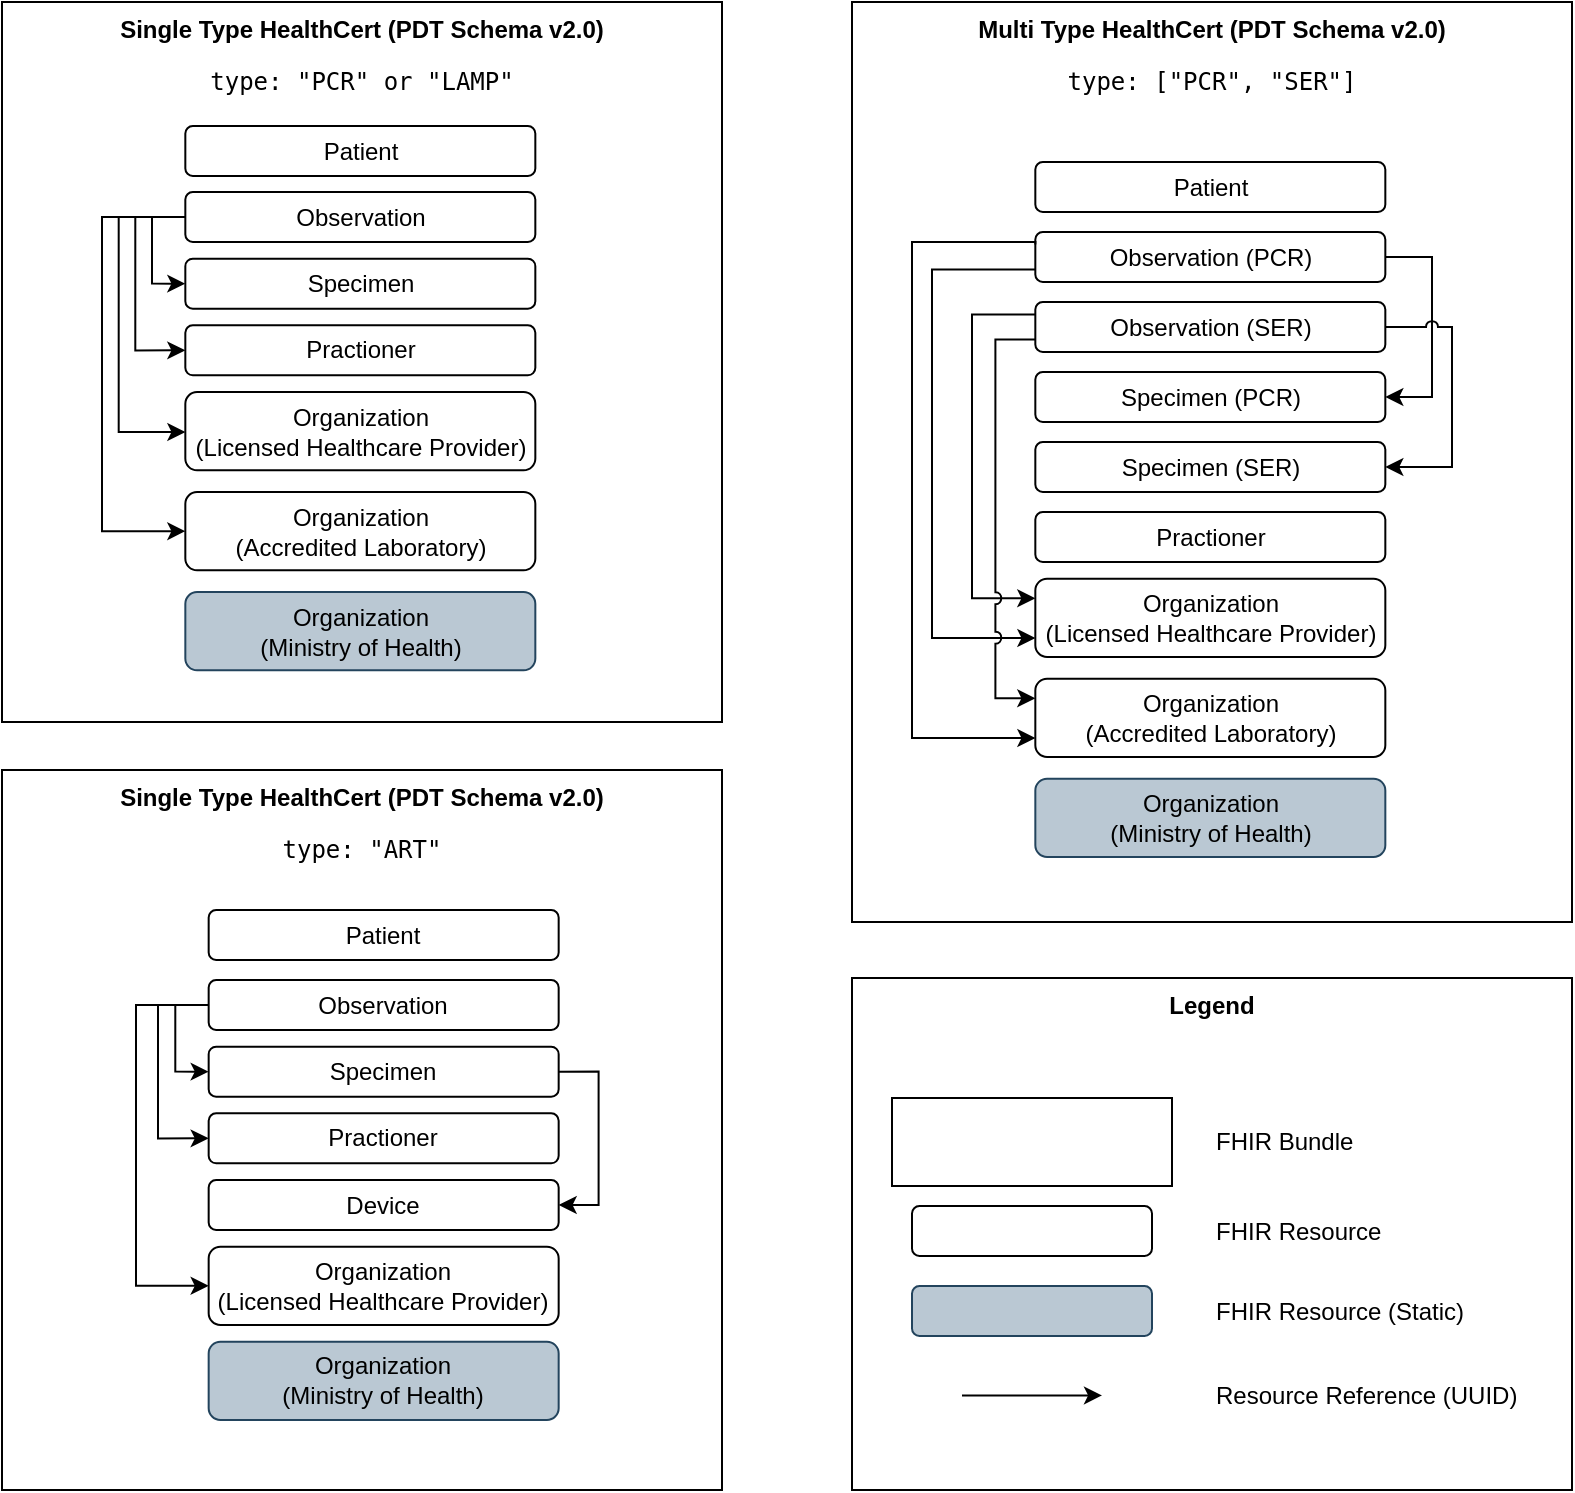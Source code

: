 <mxfile version="17.0.0" type="device"><diagram id="4oOhh-4eVWMmwoPBddIr" name="Page-1"><mxGraphModel dx="2066" dy="1041" grid="1" gridSize="10" guides="1" tooltips="1" connect="1" arrows="1" fold="1" page="1" pageScale="1" pageWidth="1169" pageHeight="827" math="0" shadow="0"><root><mxCell id="0"/><mxCell id="1" parent="0"/><mxCell id="uJOzEz5rnSOGz5EUN9Yr-84" value="" style="group;fillColor=#bac8d3;strokeColor=#23445d;" parent="1" vertex="1" connectable="0"><mxGeometry x="617" y="42" width="360" height="460" as="geometry"/></mxCell><mxCell id="uJOzEz5rnSOGz5EUN9Yr-46" value="Multi Type HealthCert (PDT Schema v2.0)&lt;br&gt;&lt;pre&gt;&lt;span style=&quot;font-weight: normal&quot;&gt;type: [&quot;PCR&quot;, &quot;SER&quot;]&lt;/span&gt;&lt;/pre&gt;" style="rounded=0;whiteSpace=wrap;html=1;verticalAlign=top;fontStyle=1" parent="uJOzEz5rnSOGz5EUN9Yr-84" vertex="1"><mxGeometry width="360" height="460" as="geometry"/></mxCell><mxCell id="uJOzEz5rnSOGz5EUN9Yr-47" value="Observation (PCR)" style="rounded=1;whiteSpace=wrap;html=1;verticalAlign=middle;" parent="uJOzEz5rnSOGz5EUN9Yr-84" vertex="1"><mxGeometry x="91.666" y="115" width="174.998" height="25" as="geometry"/></mxCell><mxCell id="uJOzEz5rnSOGz5EUN9Yr-48" value="Specimen (PCR)" style="rounded=1;whiteSpace=wrap;html=1;verticalAlign=middle;" parent="uJOzEz5rnSOGz5EUN9Yr-84" vertex="1"><mxGeometry x="91.666" y="185.003" width="174.998" height="25" as="geometry"/></mxCell><mxCell id="uJOzEz5rnSOGz5EUN9Yr-66" style="edgeStyle=orthogonalEdgeStyle;rounded=0;orthogonalLoop=1;jettySize=auto;html=1;exitX=1;exitY=0.5;exitDx=0;exitDy=0;entryX=1;entryY=0.5;entryDx=0;entryDy=0;" parent="uJOzEz5rnSOGz5EUN9Yr-84" source="uJOzEz5rnSOGz5EUN9Yr-47" target="uJOzEz5rnSOGz5EUN9Yr-48" edge="1"><mxGeometry as="geometry"><Array as="points"><mxPoint x="290" y="128"/><mxPoint x="290" y="198"/></Array></mxGeometry></mxCell><mxCell id="uJOzEz5rnSOGz5EUN9Yr-50" value="Practioner" style="rounded=1;whiteSpace=wrap;html=1;verticalAlign=middle;" parent="uJOzEz5rnSOGz5EUN9Yr-84" vertex="1"><mxGeometry x="91.666" y="255.007" width="174.998" height="25" as="geometry"/></mxCell><mxCell id="uJOzEz5rnSOGz5EUN9Yr-52" value="Organization&lt;br&gt;(Ministry of Health)" style="rounded=1;whiteSpace=wrap;html=1;verticalAlign=middle;labelBackgroundColor=none;fillColor=#bac8d3;strokeColor=#23445d;" parent="uJOzEz5rnSOGz5EUN9Yr-84" vertex="1"><mxGeometry x="91.666" y="388.34" width="174.998" height="39.167" as="geometry"/></mxCell><mxCell id="uJOzEz5rnSOGz5EUN9Yr-53" value="Organization&lt;br&gt;(Accredited Laboratory)" style="rounded=1;whiteSpace=wrap;html=1;verticalAlign=middle;" parent="uJOzEz5rnSOGz5EUN9Yr-84" vertex="1"><mxGeometry x="91.666" y="338.34" width="174.998" height="39.167" as="geometry"/></mxCell><mxCell id="uJOzEz5rnSOGz5EUN9Yr-74" style="edgeStyle=orthogonalEdgeStyle;rounded=0;orthogonalLoop=1;jettySize=auto;html=1;exitX=0;exitY=0.25;exitDx=0;exitDy=0;entryX=0;entryY=0.75;entryDx=0;entryDy=0;endArrow=classic;endFill=1;" parent="uJOzEz5rnSOGz5EUN9Yr-84" source="uJOzEz5rnSOGz5EUN9Yr-47" target="uJOzEz5rnSOGz5EUN9Yr-53" edge="1"><mxGeometry as="geometry"><Array as="points"><mxPoint x="92" y="120"/><mxPoint x="30" y="120"/><mxPoint x="30" y="368"/><mxPoint x="92" y="368"/></Array></mxGeometry></mxCell><mxCell id="uJOzEz5rnSOGz5EUN9Yr-55" value="Organization&lt;br&gt;(Licensed Healthcare Provider)" style="rounded=1;whiteSpace=wrap;html=1;verticalAlign=middle;" parent="uJOzEz5rnSOGz5EUN9Yr-84" vertex="1"><mxGeometry x="91.666" y="288.34" width="174.998" height="39.167" as="geometry"/></mxCell><mxCell id="uJOzEz5rnSOGz5EUN9Yr-68" style="edgeStyle=orthogonalEdgeStyle;rounded=0;orthogonalLoop=1;jettySize=auto;html=1;exitX=0;exitY=0.75;exitDx=0;exitDy=0;entryX=0;entryY=0.75;entryDx=0;entryDy=0;" parent="uJOzEz5rnSOGz5EUN9Yr-84" source="uJOzEz5rnSOGz5EUN9Yr-47" target="uJOzEz5rnSOGz5EUN9Yr-55" edge="1"><mxGeometry as="geometry"><Array as="points"><mxPoint x="40" y="134"/><mxPoint x="40" y="318"/><mxPoint x="92" y="318"/></Array></mxGeometry></mxCell><mxCell id="uJOzEz5rnSOGz5EUN9Yr-79" style="edgeStyle=orthogonalEdgeStyle;rounded=0;orthogonalLoop=1;jettySize=auto;html=1;exitX=0;exitY=0.25;exitDx=0;exitDy=0;entryX=0;entryY=0.25;entryDx=0;entryDy=0;endArrow=classic;endFill=1;" parent="uJOzEz5rnSOGz5EUN9Yr-84" source="uJOzEz5rnSOGz5EUN9Yr-57" target="uJOzEz5rnSOGz5EUN9Yr-55" edge="1"><mxGeometry as="geometry"><Array as="points"><mxPoint x="60" y="156"/><mxPoint x="60" y="298"/></Array></mxGeometry></mxCell><mxCell id="uJOzEz5rnSOGz5EUN9Yr-80" style="edgeStyle=orthogonalEdgeStyle;rounded=0;jumpStyle=arc;orthogonalLoop=1;jettySize=auto;html=1;exitX=0;exitY=0.75;exitDx=0;exitDy=0;entryX=0;entryY=0.25;entryDx=0;entryDy=0;startArrow=none;startFill=0;endArrow=classic;endFill=1;" parent="uJOzEz5rnSOGz5EUN9Yr-84" source="uJOzEz5rnSOGz5EUN9Yr-57" target="uJOzEz5rnSOGz5EUN9Yr-53" edge="1"><mxGeometry as="geometry"/></mxCell><mxCell id="uJOzEz5rnSOGz5EUN9Yr-57" value="Observation (SER)" style="rounded=1;whiteSpace=wrap;html=1;verticalAlign=middle;" parent="uJOzEz5rnSOGz5EUN9Yr-84" vertex="1"><mxGeometry x="91.666" y="150" width="174.998" height="25" as="geometry"/></mxCell><mxCell id="uJOzEz5rnSOGz5EUN9Yr-58" value="Specimen (SER)" style="rounded=1;whiteSpace=wrap;html=1;verticalAlign=middle;" parent="uJOzEz5rnSOGz5EUN9Yr-84" vertex="1"><mxGeometry x="91.666" y="220.003" width="174.998" height="25" as="geometry"/></mxCell><mxCell id="uJOzEz5rnSOGz5EUN9Yr-67" style="edgeStyle=orthogonalEdgeStyle;rounded=0;orthogonalLoop=1;jettySize=auto;html=1;exitX=1;exitY=0.5;exitDx=0;exitDy=0;entryX=1;entryY=0.5;entryDx=0;entryDy=0;jumpStyle=arc;" parent="uJOzEz5rnSOGz5EUN9Yr-84" source="uJOzEz5rnSOGz5EUN9Yr-57" target="uJOzEz5rnSOGz5EUN9Yr-58" edge="1"><mxGeometry as="geometry"><Array as="points"><mxPoint x="300" y="162"/><mxPoint x="300" y="232"/></Array></mxGeometry></mxCell><mxCell id="uJOzEz5rnSOGz5EUN9Yr-63" value="Patient" style="rounded=1;whiteSpace=wrap;html=1;verticalAlign=middle;" parent="uJOzEz5rnSOGz5EUN9Yr-84" vertex="1"><mxGeometry x="91.666" y="80" width="174.998" height="25" as="geometry"/></mxCell><mxCell id="uJOzEz5rnSOGz5EUN9Yr-85" value="" style="group" parent="1" vertex="1" connectable="0"><mxGeometry x="192" y="42" width="360" height="360" as="geometry"/></mxCell><mxCell id="uJOzEz5rnSOGz5EUN9Yr-1" value="Single Type HealthCert (PDT Schema v2.0)&lt;br&gt;&lt;pre&gt;&lt;span style=&quot;font-weight: normal&quot;&gt;type: &quot;PCR&quot; or &quot;LAMP&quot;&lt;/span&gt;&lt;/pre&gt;" style="rounded=0;whiteSpace=wrap;html=1;verticalAlign=top;fontStyle=1" parent="uJOzEz5rnSOGz5EUN9Yr-85" vertex="1"><mxGeometry width="360" height="360" as="geometry"/></mxCell><mxCell id="uJOzEz5rnSOGz5EUN9Yr-3" value="Observation" style="rounded=1;whiteSpace=wrap;html=1;verticalAlign=middle;" parent="uJOzEz5rnSOGz5EUN9Yr-85" vertex="1"><mxGeometry x="91.666" y="95" width="174.998" height="25" as="geometry"/></mxCell><mxCell id="uJOzEz5rnSOGz5EUN9Yr-4" value="Specimen" style="rounded=1;whiteSpace=wrap;html=1;verticalAlign=middle;" parent="uJOzEz5rnSOGz5EUN9Yr-85" vertex="1"><mxGeometry x="91.666" y="128.333" width="174.998" height="25" as="geometry"/></mxCell><mxCell id="uJOzEz5rnSOGz5EUN9Yr-12" style="edgeStyle=orthogonalEdgeStyle;rounded=0;orthogonalLoop=1;jettySize=auto;html=1;exitX=0;exitY=0.5;exitDx=0;exitDy=0;entryX=0;entryY=0.5;entryDx=0;entryDy=0;" parent="uJOzEz5rnSOGz5EUN9Yr-85" source="uJOzEz5rnSOGz5EUN9Yr-3" target="uJOzEz5rnSOGz5EUN9Yr-4" edge="1"><mxGeometry y="20" as="geometry"><Array as="points"><mxPoint x="74.999" y="107.5"/><mxPoint x="74.999" y="140.833"/></Array></mxGeometry></mxCell><mxCell id="uJOzEz5rnSOGz5EUN9Yr-5" value="Practioner" style="rounded=1;whiteSpace=wrap;html=1;verticalAlign=middle;" parent="uJOzEz5rnSOGz5EUN9Yr-85" vertex="1"><mxGeometry x="91.666" y="161.667" width="174.998" height="25" as="geometry"/></mxCell><mxCell id="uJOzEz5rnSOGz5EUN9Yr-13" style="edgeStyle=orthogonalEdgeStyle;rounded=0;orthogonalLoop=1;jettySize=auto;html=1;exitX=0;exitY=0.5;exitDx=0;exitDy=0;entryX=0;entryY=0.5;entryDx=0;entryDy=0;" parent="uJOzEz5rnSOGz5EUN9Yr-85" source="uJOzEz5rnSOGz5EUN9Yr-3" target="uJOzEz5rnSOGz5EUN9Yr-5" edge="1"><mxGeometry y="20" as="geometry"><Array as="points"><mxPoint x="66.666" y="107.5"/><mxPoint x="66.666" y="174.167"/></Array></mxGeometry></mxCell><mxCell id="uJOzEz5rnSOGz5EUN9Yr-6" value="Organization&lt;br&gt;(Ministry of Health)" style="rounded=1;whiteSpace=wrap;html=1;verticalAlign=middle;labelBackgroundColor=none;fillColor=#bac8d3;strokeColor=#23445d;" parent="uJOzEz5rnSOGz5EUN9Yr-85" vertex="1"><mxGeometry x="91.666" y="295" width="174.998" height="39.167" as="geometry"/></mxCell><mxCell id="uJOzEz5rnSOGz5EUN9Yr-8" value="Organization&lt;br&gt;(Accredited Laboratory)" style="rounded=1;whiteSpace=wrap;html=1;verticalAlign=middle;" parent="uJOzEz5rnSOGz5EUN9Yr-85" vertex="1"><mxGeometry x="91.666" y="245" width="174.998" height="39.167" as="geometry"/></mxCell><mxCell id="uJOzEz5rnSOGz5EUN9Yr-16" style="edgeStyle=orthogonalEdgeStyle;rounded=0;orthogonalLoop=1;jettySize=auto;html=1;exitX=0;exitY=0.5;exitDx=0;exitDy=0;entryX=0;entryY=0.5;entryDx=0;entryDy=0;" parent="uJOzEz5rnSOGz5EUN9Yr-85" source="uJOzEz5rnSOGz5EUN9Yr-3" target="uJOzEz5rnSOGz5EUN9Yr-8" edge="1"><mxGeometry y="20" as="geometry"><Array as="points"><mxPoint x="50.0" y="107.5"/><mxPoint x="50.0" y="265"/></Array></mxGeometry></mxCell><mxCell id="uJOzEz5rnSOGz5EUN9Yr-9" value="Organization&lt;br&gt;(Licensed Healthcare Provider)" style="rounded=1;whiteSpace=wrap;html=1;verticalAlign=middle;" parent="uJOzEz5rnSOGz5EUN9Yr-85" vertex="1"><mxGeometry x="91.666" y="195" width="174.998" height="39.167" as="geometry"/></mxCell><mxCell id="uJOzEz5rnSOGz5EUN9Yr-15" style="edgeStyle=orthogonalEdgeStyle;rounded=0;orthogonalLoop=1;jettySize=auto;html=1;exitX=0;exitY=0.5;exitDx=0;exitDy=0;entryX=0;entryY=0.5;entryDx=0;entryDy=0;" parent="uJOzEz5rnSOGz5EUN9Yr-85" source="uJOzEz5rnSOGz5EUN9Yr-3" target="uJOzEz5rnSOGz5EUN9Yr-9" edge="1"><mxGeometry y="20" as="geometry"><Array as="points"><mxPoint x="58.333" y="107.5"/><mxPoint x="58.333" y="215"/><mxPoint x="91.666" y="215"/></Array></mxGeometry></mxCell><mxCell id="uJOzEz5rnSOGz5EUN9Yr-59" value="Patient" style="rounded=1;whiteSpace=wrap;html=1;verticalAlign=middle;" parent="uJOzEz5rnSOGz5EUN9Yr-85" vertex="1"><mxGeometry x="91.666" y="62" width="174.998" height="25" as="geometry"/></mxCell><mxCell id="uJOzEz5rnSOGz5EUN9Yr-87" value="" style="group" parent="1" vertex="1" connectable="0"><mxGeometry x="192" y="426" width="360" height="360" as="geometry"/></mxCell><mxCell id="uJOzEz5rnSOGz5EUN9Yr-32" value="Single Type HealthCert (PDT Schema v2.0)&lt;br&gt;&lt;pre&gt;&lt;span style=&quot;font-weight: normal&quot;&gt;type: &quot;ART&quot;&lt;/span&gt;&lt;/pre&gt;" style="rounded=0;whiteSpace=wrap;html=1;verticalAlign=top;fontStyle=1" parent="uJOzEz5rnSOGz5EUN9Yr-87" vertex="1"><mxGeometry width="360" height="360" as="geometry"/></mxCell><mxCell id="uJOzEz5rnSOGz5EUN9Yr-33" value="Observation" style="rounded=1;whiteSpace=wrap;html=1;verticalAlign=middle;" parent="uJOzEz5rnSOGz5EUN9Yr-87" vertex="1"><mxGeometry x="103.336" y="105" width="174.998" height="25" as="geometry"/></mxCell><mxCell id="uJOzEz5rnSOGz5EUN9Yr-34" value="Specimen" style="rounded=1;whiteSpace=wrap;html=1;verticalAlign=middle;" parent="uJOzEz5rnSOGz5EUN9Yr-87" vertex="1"><mxGeometry x="103.336" y="138.333" width="174.998" height="25" as="geometry"/></mxCell><mxCell id="uJOzEz5rnSOGz5EUN9Yr-35" style="edgeStyle=orthogonalEdgeStyle;rounded=0;orthogonalLoop=1;jettySize=auto;html=1;exitX=0;exitY=0.5;exitDx=0;exitDy=0;entryX=0;entryY=0.5;entryDx=0;entryDy=0;" parent="uJOzEz5rnSOGz5EUN9Yr-87" source="uJOzEz5rnSOGz5EUN9Yr-33" target="uJOzEz5rnSOGz5EUN9Yr-34" edge="1"><mxGeometry x="11.67" y="30" as="geometry"><Array as="points"><mxPoint x="86.669" y="117.5"/><mxPoint x="86.669" y="150.833"/></Array></mxGeometry></mxCell><mxCell id="uJOzEz5rnSOGz5EUN9Yr-36" value="Practioner" style="rounded=1;whiteSpace=wrap;html=1;verticalAlign=middle;" parent="uJOzEz5rnSOGz5EUN9Yr-87" vertex="1"><mxGeometry x="103.336" y="171.667" width="174.998" height="25" as="geometry"/></mxCell><mxCell id="uJOzEz5rnSOGz5EUN9Yr-37" style="edgeStyle=orthogonalEdgeStyle;rounded=0;orthogonalLoop=1;jettySize=auto;html=1;exitX=0;exitY=0.5;exitDx=0;exitDy=0;entryX=0;entryY=0.5;entryDx=0;entryDy=0;" parent="uJOzEz5rnSOGz5EUN9Yr-87" source="uJOzEz5rnSOGz5EUN9Yr-33" target="uJOzEz5rnSOGz5EUN9Yr-36" edge="1"><mxGeometry x="11.67" y="30" as="geometry"><Array as="points"><mxPoint x="78" y="118"/><mxPoint x="78" y="184"/></Array></mxGeometry></mxCell><mxCell id="uJOzEz5rnSOGz5EUN9Yr-38" value="Organization&lt;br&gt;(Ministry of Health)" style="rounded=1;whiteSpace=wrap;html=1;verticalAlign=middle;labelBackgroundColor=none;fillColor=#bac8d3;strokeColor=#23445d;" parent="uJOzEz5rnSOGz5EUN9Yr-87" vertex="1"><mxGeometry x="103.336" y="285.833" width="174.998" height="39.167" as="geometry"/></mxCell><mxCell id="uJOzEz5rnSOGz5EUN9Yr-39" value="Organization&lt;br&gt;(Licensed Healthcare Provider)" style="rounded=1;whiteSpace=wrap;html=1;verticalAlign=middle;" parent="uJOzEz5rnSOGz5EUN9Yr-87" vertex="1"><mxGeometry x="103.336" y="238.333" width="174.998" height="39.167" as="geometry"/></mxCell><mxCell id="uJOzEz5rnSOGz5EUN9Yr-40" style="edgeStyle=orthogonalEdgeStyle;rounded=0;orthogonalLoop=1;jettySize=auto;html=1;exitX=0;exitY=0.5;exitDx=0;exitDy=0;entryX=0;entryY=0.5;entryDx=0;entryDy=0;" parent="uJOzEz5rnSOGz5EUN9Yr-87" source="uJOzEz5rnSOGz5EUN9Yr-33" target="uJOzEz5rnSOGz5EUN9Yr-39" edge="1"><mxGeometry x="11.67" y="30" as="geometry"><Array as="points"><mxPoint x="67" y="118"/><mxPoint x="67" y="258"/></Array></mxGeometry></mxCell><mxCell id="uJOzEz5rnSOGz5EUN9Yr-41" value="Device" style="rounded=1;whiteSpace=wrap;html=1;verticalAlign=middle;" parent="uJOzEz5rnSOGz5EUN9Yr-87" vertex="1"><mxGeometry x="103.336" y="205" width="174.998" height="25" as="geometry"/></mxCell><mxCell id="uJOzEz5rnSOGz5EUN9Yr-43" style="edgeStyle=orthogonalEdgeStyle;rounded=0;orthogonalLoop=1;jettySize=auto;html=1;exitX=1;exitY=0.5;exitDx=0;exitDy=0;entryX=1;entryY=0.5;entryDx=0;entryDy=0;" parent="uJOzEz5rnSOGz5EUN9Yr-87" source="uJOzEz5rnSOGz5EUN9Yr-34" target="uJOzEz5rnSOGz5EUN9Yr-41" edge="1"><mxGeometry x="11.67" y="30" as="geometry"/></mxCell><mxCell id="uJOzEz5rnSOGz5EUN9Yr-61" value="Patient" style="rounded=1;whiteSpace=wrap;html=1;verticalAlign=middle;" parent="uJOzEz5rnSOGz5EUN9Yr-87" vertex="1"><mxGeometry x="103.336" y="70" width="174.998" height="25" as="geometry"/></mxCell><mxCell id="uJOzEz5rnSOGz5EUN9Yr-101" value="" style="group" parent="1" vertex="1" connectable="0"><mxGeometry x="617" y="530" width="360" height="256" as="geometry"/></mxCell><mxCell id="uJOzEz5rnSOGz5EUN9Yr-83" value="&lt;b&gt;Legend&lt;/b&gt;" style="rounded=0;whiteSpace=wrap;html=1;labelBackgroundColor=none;verticalAlign=top;align=center;" parent="uJOzEz5rnSOGz5EUN9Yr-101" vertex="1"><mxGeometry width="360" height="256" as="geometry"/></mxCell><mxCell id="uJOzEz5rnSOGz5EUN9Yr-89" value="" style="rounded=0;whiteSpace=wrap;html=1;labelBackgroundColor=none;align=center;verticalAlign=top;" parent="uJOzEz5rnSOGz5EUN9Yr-101" vertex="1"><mxGeometry x="20" y="60" width="140" height="44" as="geometry"/></mxCell><mxCell id="uJOzEz5rnSOGz5EUN9Yr-90" value="FHIR Bundle" style="text;html=1;strokeColor=none;fillColor=none;align=left;verticalAlign=middle;whiteSpace=wrap;rounded=0;labelBackgroundColor=none;" parent="uJOzEz5rnSOGz5EUN9Yr-101" vertex="1"><mxGeometry x="180" y="67" width="110" height="30" as="geometry"/></mxCell><mxCell id="uJOzEz5rnSOGz5EUN9Yr-91" value="" style="rounded=1;whiteSpace=wrap;html=1;verticalAlign=middle;" parent="uJOzEz5rnSOGz5EUN9Yr-101" vertex="1"><mxGeometry x="30" y="114" width="120" height="25" as="geometry"/></mxCell><mxCell id="uJOzEz5rnSOGz5EUN9Yr-94" value="FHIR Resource" style="text;html=1;strokeColor=none;fillColor=none;align=left;verticalAlign=middle;whiteSpace=wrap;rounded=0;labelBackgroundColor=none;" parent="uJOzEz5rnSOGz5EUN9Yr-101" vertex="1"><mxGeometry x="180" y="111.5" width="110" height="30" as="geometry"/></mxCell><mxCell id="uJOzEz5rnSOGz5EUN9Yr-95" value="" style="rounded=1;whiteSpace=wrap;html=1;verticalAlign=middle;fillColor=#bac8d3;strokeColor=#23445d;" parent="uJOzEz5rnSOGz5EUN9Yr-101" vertex="1"><mxGeometry x="30" y="154" width="120" height="25" as="geometry"/></mxCell><mxCell id="uJOzEz5rnSOGz5EUN9Yr-96" value="FHIR Resource (Static)" style="text;html=1;strokeColor=none;fillColor=none;align=left;verticalAlign=middle;whiteSpace=wrap;rounded=0;labelBackgroundColor=none;" parent="uJOzEz5rnSOGz5EUN9Yr-101" vertex="1"><mxGeometry x="180" y="151.5" width="140" height="30" as="geometry"/></mxCell><mxCell id="uJOzEz5rnSOGz5EUN9Yr-99" value="" style="endArrow=classic;html=1;rounded=0;jumpStyle=arc;" parent="uJOzEz5rnSOGz5EUN9Yr-101" edge="1"><mxGeometry width="50" height="50" relative="1" as="geometry"><mxPoint x="55" y="208.71" as="sourcePoint"/><mxPoint x="125" y="208.71" as="targetPoint"/></mxGeometry></mxCell><mxCell id="uJOzEz5rnSOGz5EUN9Yr-100" value="Resource Reference (UUID)" style="text;html=1;strokeColor=none;fillColor=none;align=left;verticalAlign=middle;whiteSpace=wrap;rounded=0;labelBackgroundColor=none;" parent="uJOzEz5rnSOGz5EUN9Yr-101" vertex="1"><mxGeometry x="180" y="194" width="160" height="30" as="geometry"/></mxCell></root></mxGraphModel></diagram></mxfile>